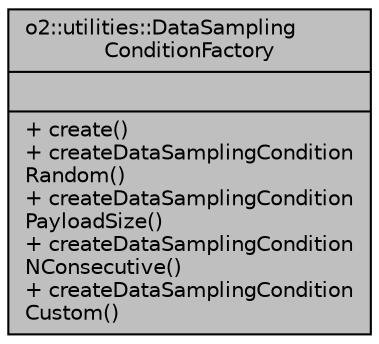 digraph "o2::utilities::DataSamplingConditionFactory"
{
 // INTERACTIVE_SVG=YES
  bgcolor="transparent";
  edge [fontname="Helvetica",fontsize="10",labelfontname="Helvetica",labelfontsize="10"];
  node [fontname="Helvetica",fontsize="10",shape=record];
  Node1 [label="{o2::utilities::DataSampling\lConditionFactory\n||+ create()\l+ createDataSamplingCondition\lRandom()\l+ createDataSamplingCondition\lPayloadSize()\l+ createDataSamplingCondition\lNConsecutive()\l+ createDataSamplingCondition\lCustom()\l}",height=0.2,width=0.4,color="black", fillcolor="grey75", style="filled", fontcolor="black"];
}
